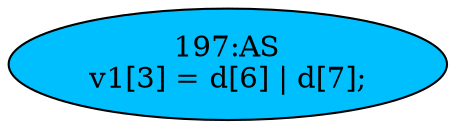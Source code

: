 strict digraph "" {
	node [label="\N"];
	"197:AS"	 [ast="<pyverilog.vparser.ast.Assign object at 0x7f4056d88550>",
		def_var="['v1']",
		fillcolor=deepskyblue,
		label="197:AS
v1[3] = d[6] | d[7];",
		statements="[]",
		style=filled,
		typ=Assign,
		use_var="['d', 'd']"];
}
